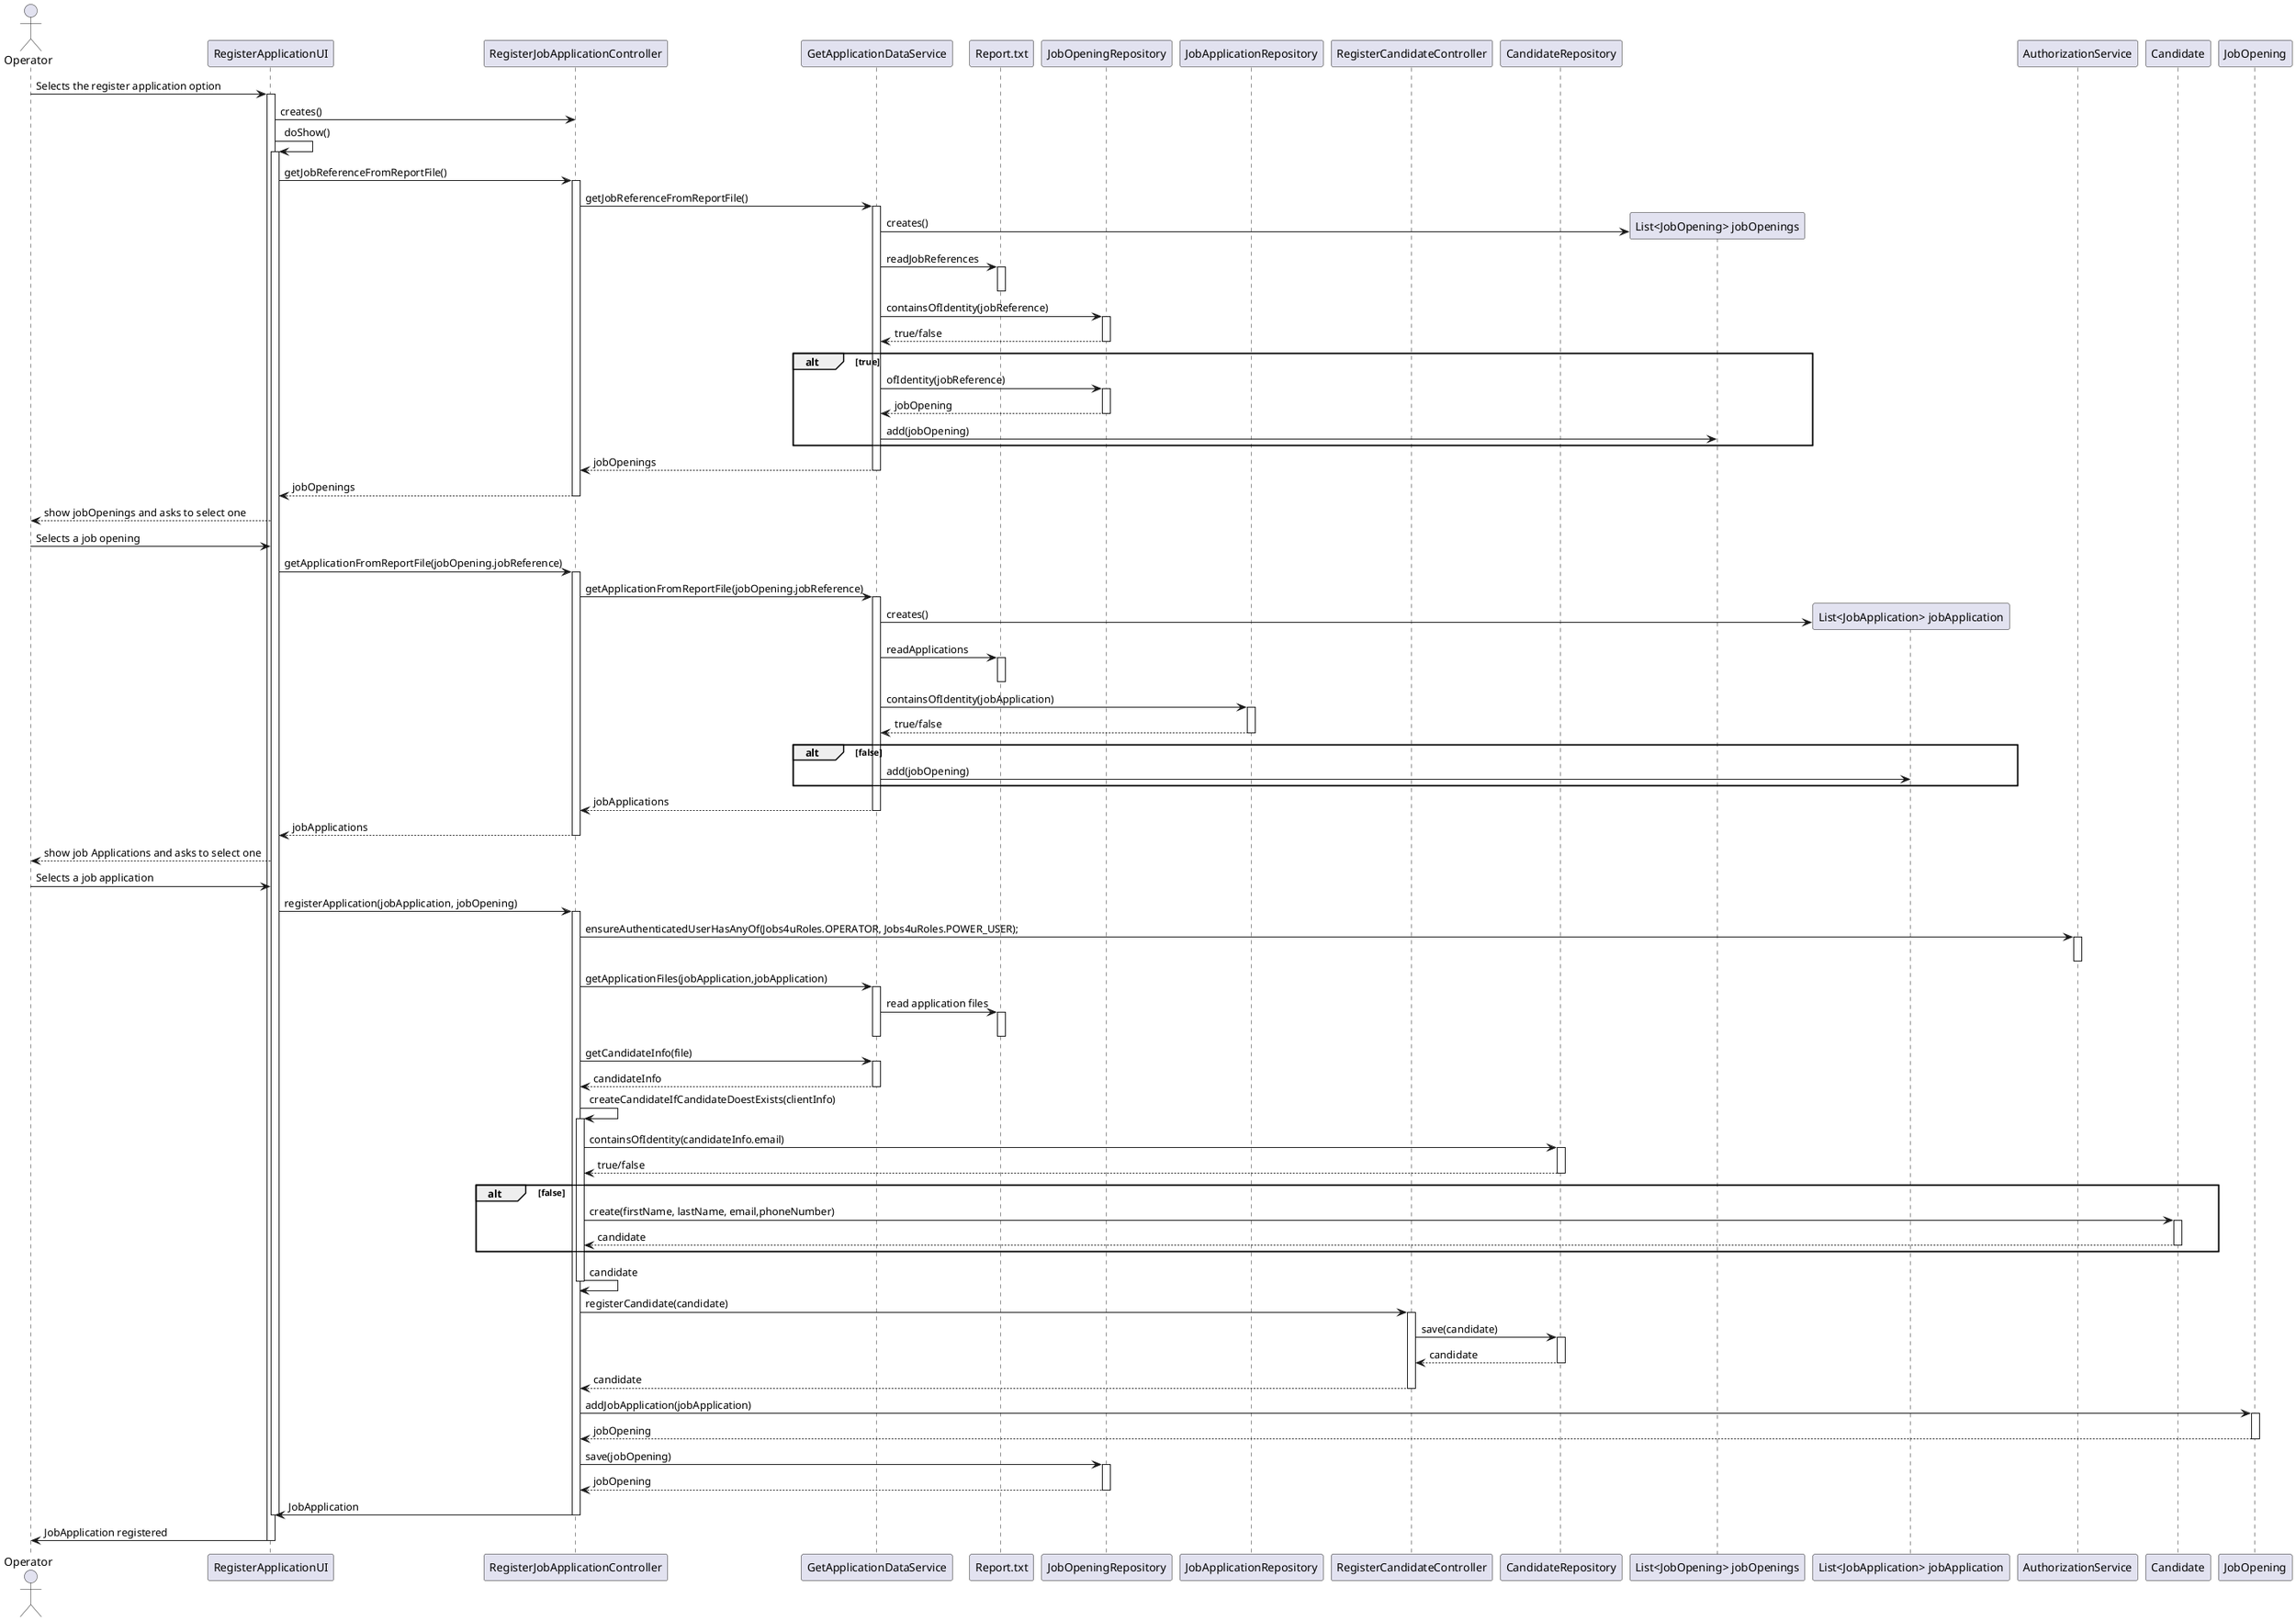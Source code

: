 @startuml

actor Operator as op
participant "RegisterApplicationUI" as UI
participant "RegisterJobApplicationController" as controller
participant "GetApplicationDataService" as service
participant "Report.txt" as txt
participant "JobOpeningRepository" as JobOpeningRepository
participant "JobApplicationRepository" as JobApplicationRepository
participant "RegisterCandidateController" as candidateController
participant "CandidateRepository" as CandidateRepository
participant "List<JobOpening> jobOpenings" as jobOpeningList
participant "List<JobApplication> jobApplication" as jobApplicationList
participant "AuthorizationService" as auth
participant "Candidate" as Candidate
participant JobOpening

op -> UI: Selects the register application option
activate UI

UI->controller: creates()

UI -> UI: doShow()
activate UI
UI -> controller: getJobReferenceFromReportFile()
activate controller

controller -> service: getJobReferenceFromReportFile()

activate service

service -> jobOpeningList **:creates()
service -> txt: readJobReferences
activate txt
deactivate txt

service -> JobOpeningRepository : containsOfIdentity(jobReference)
activate JobOpeningRepository
JobOpeningRepository --> service : true/false
alt true
deactivate JobOpeningRepository
service -> JobOpeningRepository  : ofIdentity(jobReference)
activate JobOpeningRepository

JobOpeningRepository --> service : jobOpening

deactivate JobOpeningRepository

service -> jobOpeningList: add(jobOpening)
end
service --> controller : jobOpenings
deactivate service

controller --> UI:jobOpenings
deactivate controller

UI-->op:show jobOpenings and asks to select one

op -> UI: Selects a job opening

UI -> controller: getApplicationFromReportFile(jobOpening.jobReference)
activate controller

controller -> service: getApplicationFromReportFile(jobOpening.jobReference)
activate service
service -> jobApplicationList**: creates()
service -> txt: readApplications
activate txt
deactivate txt

service -> JobApplicationRepository : containsOfIdentity(jobApplication)
activate JobApplicationRepository
JobApplicationRepository --> service : true/false

alt false

deactivate JobApplicationRepository


service -> jobApplicationList: add(jobOpening)
end

service-->controller: jobApplications
deactivate service

controller-->UI: jobApplications
deactivate controller

UI-->op:show job Applications and asks to select one
op -> UI: Selects a job application

UI -> controller: registerApplication(jobApplication, jobOpening)
activate controller
controller->auth:ensureAuthenticatedUserHasAnyOf(Jobs4uRoles.OPERATOR, Jobs4uRoles.POWER_USER);
activate auth
deactivate auth



controller -> service: getApplicationFiles(jobApplication,jobApplication)
activate service
service -> txt: read application files
activate txt
deactivate txt
deactivate service


controller -> service: getCandidateInfo(file)
activate service
service --> controller: candidateInfo
deactivate service

controller->controller:createCandidateIfCandidateDoestExists(clientInfo)
activate controller
controller->CandidateRepository: containsOfIdentity(candidateInfo.email)
activate CandidateRepository
CandidateRepository-->controller: true/false
deactivate CandidateRepository


alt false
    controller->Candidate: create(firstName, lastName, email,phoneNumber)
    activate Candidate
    Candidate-->controller: candidate
    deactivate Candidate

end
controller->controller: candidate
deactivate controller

controller->candidateController: registerCandidate(candidate)
activate candidateController
candidateController->CandidateRepository: save(candidate)
activate CandidateRepository
CandidateRepository-->candidateController: candidate
deactivate CandidateRepository
candidateController-->controller: candidate
deactivate candidateController

controller->JobOpening: addJobApplication(jobApplication)
activate JobOpening
JobOpening-->controller: jobOpening
deactivate JobOpening

controller->JobOpeningRepository: save(jobOpening)
activate JobOpeningRepository
JobOpeningRepository-->controller: jobOpening
deactivate JobOpeningRepository

controller->UI:JobApplication
deactivate controller
deactivate UI

UI->op:JobApplication registered
deactivate UI



@enduml